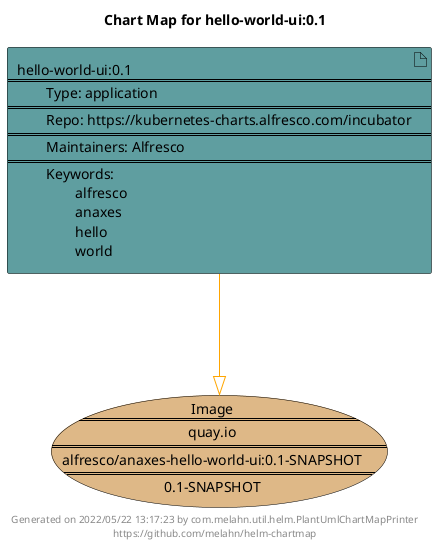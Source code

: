 @startuml
skinparam linetype ortho
skinparam backgroundColor white
skinparam usecaseBorderColor black
skinparam usecaseArrowColor LightSlateGray
skinparam artifactBorderColor black
skinparam artifactArrowColor LightSlateGray

title Chart Map for hello-world-ui:0.1

'There is one referenced Helm Chart
artifact "hello-world-ui:0.1\n====\n\tType: application\n====\n\tRepo: https://kubernetes-charts.alfresco.com/incubator\n====\n\tMaintainers: Alfresco\n====\n\tKeywords: \n\t\talfresco\n\t\tanaxes\n\t\thello\n\t\tworld" as hello_world_ui_0_1 #CadetBlue

'There is one referenced Docker Image
usecase "Image\n====\nquay.io\n====\nalfresco/anaxes-hello-world-ui:0.1-SNAPSHOT\n====\n0.1-SNAPSHOT" as quay_io_alfresco_anaxes_hello_world_ui_0_1_SNAPSHOT #BurlyWood

'Chart Dependencies
hello_world_ui_0_1--[#orange]-|>quay_io_alfresco_anaxes_hello_world_ui_0_1_SNAPSHOT

center footer Generated on 2022/05/22 13:17:23 by com.melahn.util.helm.PlantUmlChartMapPrinter\nhttps://github.com/melahn/helm-chartmap
@enduml
